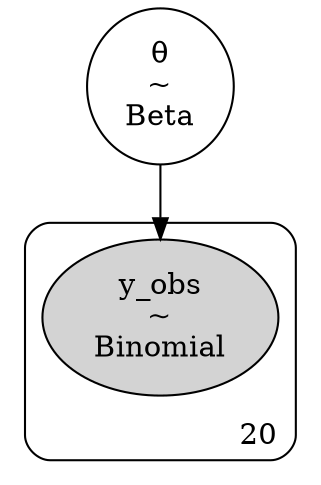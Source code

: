 digraph {
	"θ" [label="θ
~
Beta" shape=ellipse]
	subgraph cluster20 {
		y_obs [label="y_obs
~
Binomial" shape=ellipse style=filled]
		label=20 labeljust=r labelloc=b style=rounded
	}
	"θ" -> y_obs
}
